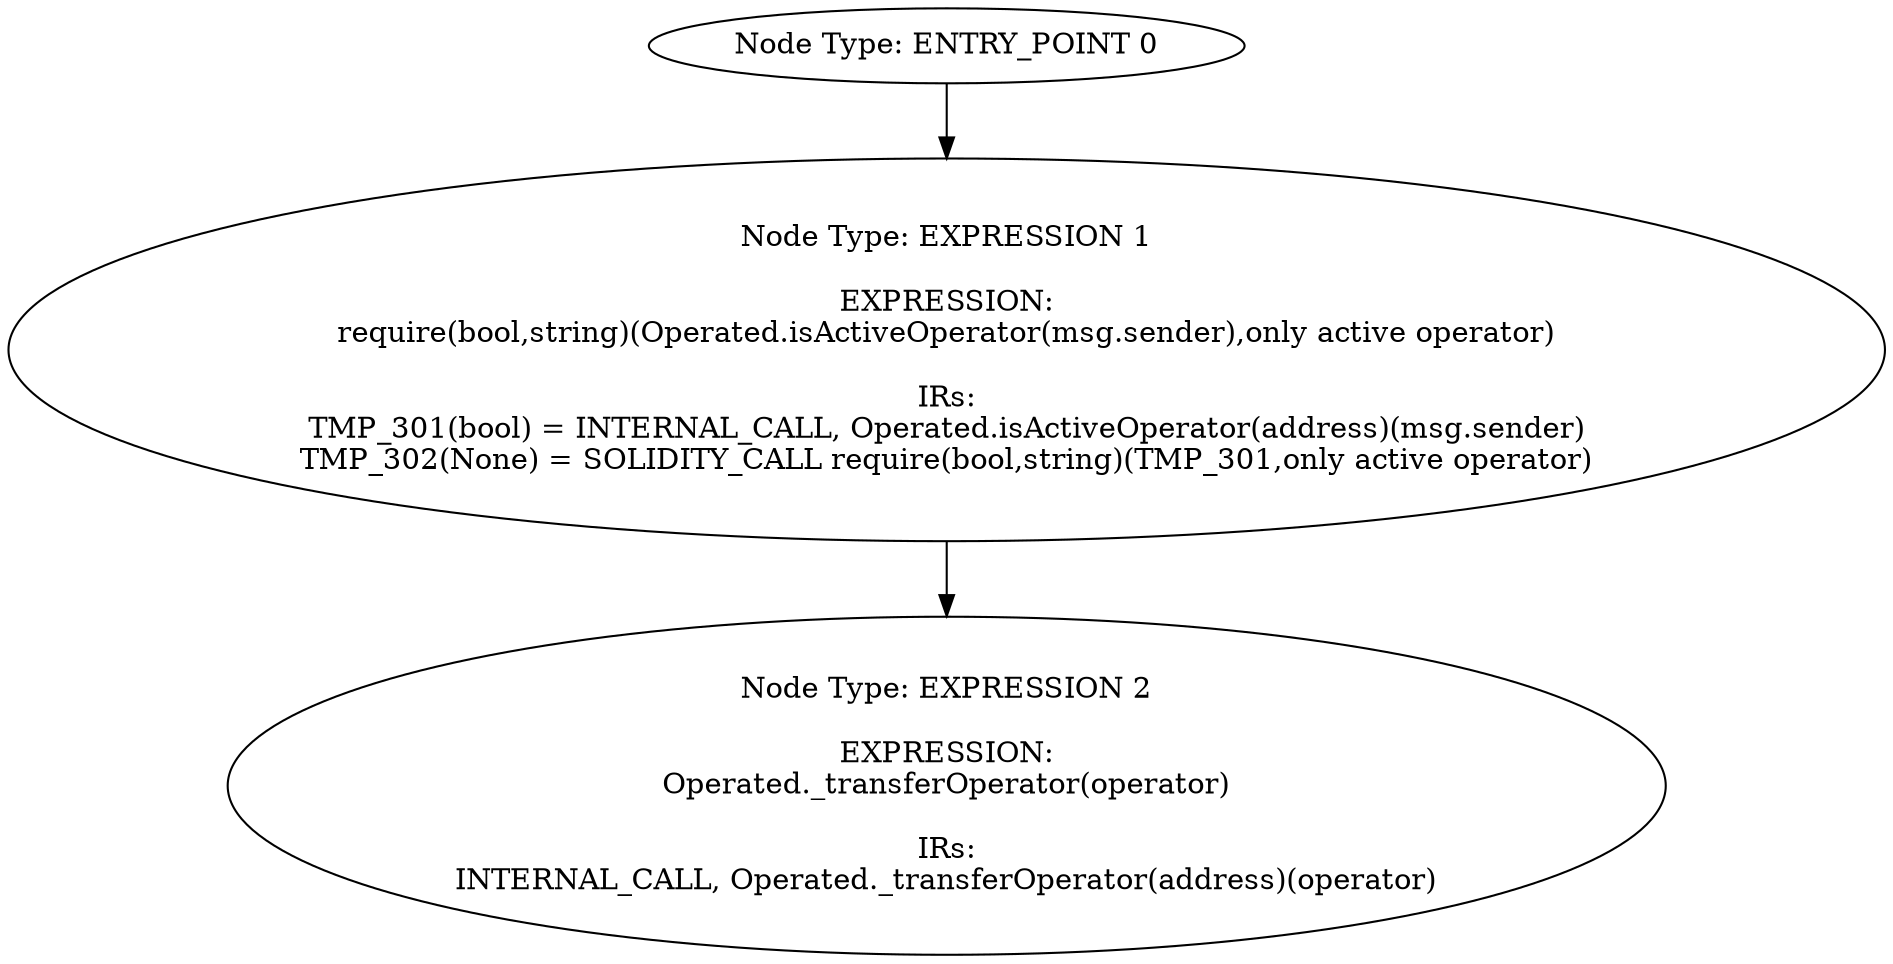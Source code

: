 digraph{
0[label="Node Type: ENTRY_POINT 0
"];
0->1;
1[label="Node Type: EXPRESSION 1

EXPRESSION:
require(bool,string)(Operated.isActiveOperator(msg.sender),only active operator)

IRs:
TMP_301(bool) = INTERNAL_CALL, Operated.isActiveOperator(address)(msg.sender)
TMP_302(None) = SOLIDITY_CALL require(bool,string)(TMP_301,only active operator)"];
1->2;
2[label="Node Type: EXPRESSION 2

EXPRESSION:
Operated._transferOperator(operator)

IRs:
INTERNAL_CALL, Operated._transferOperator(address)(operator)"];
}
